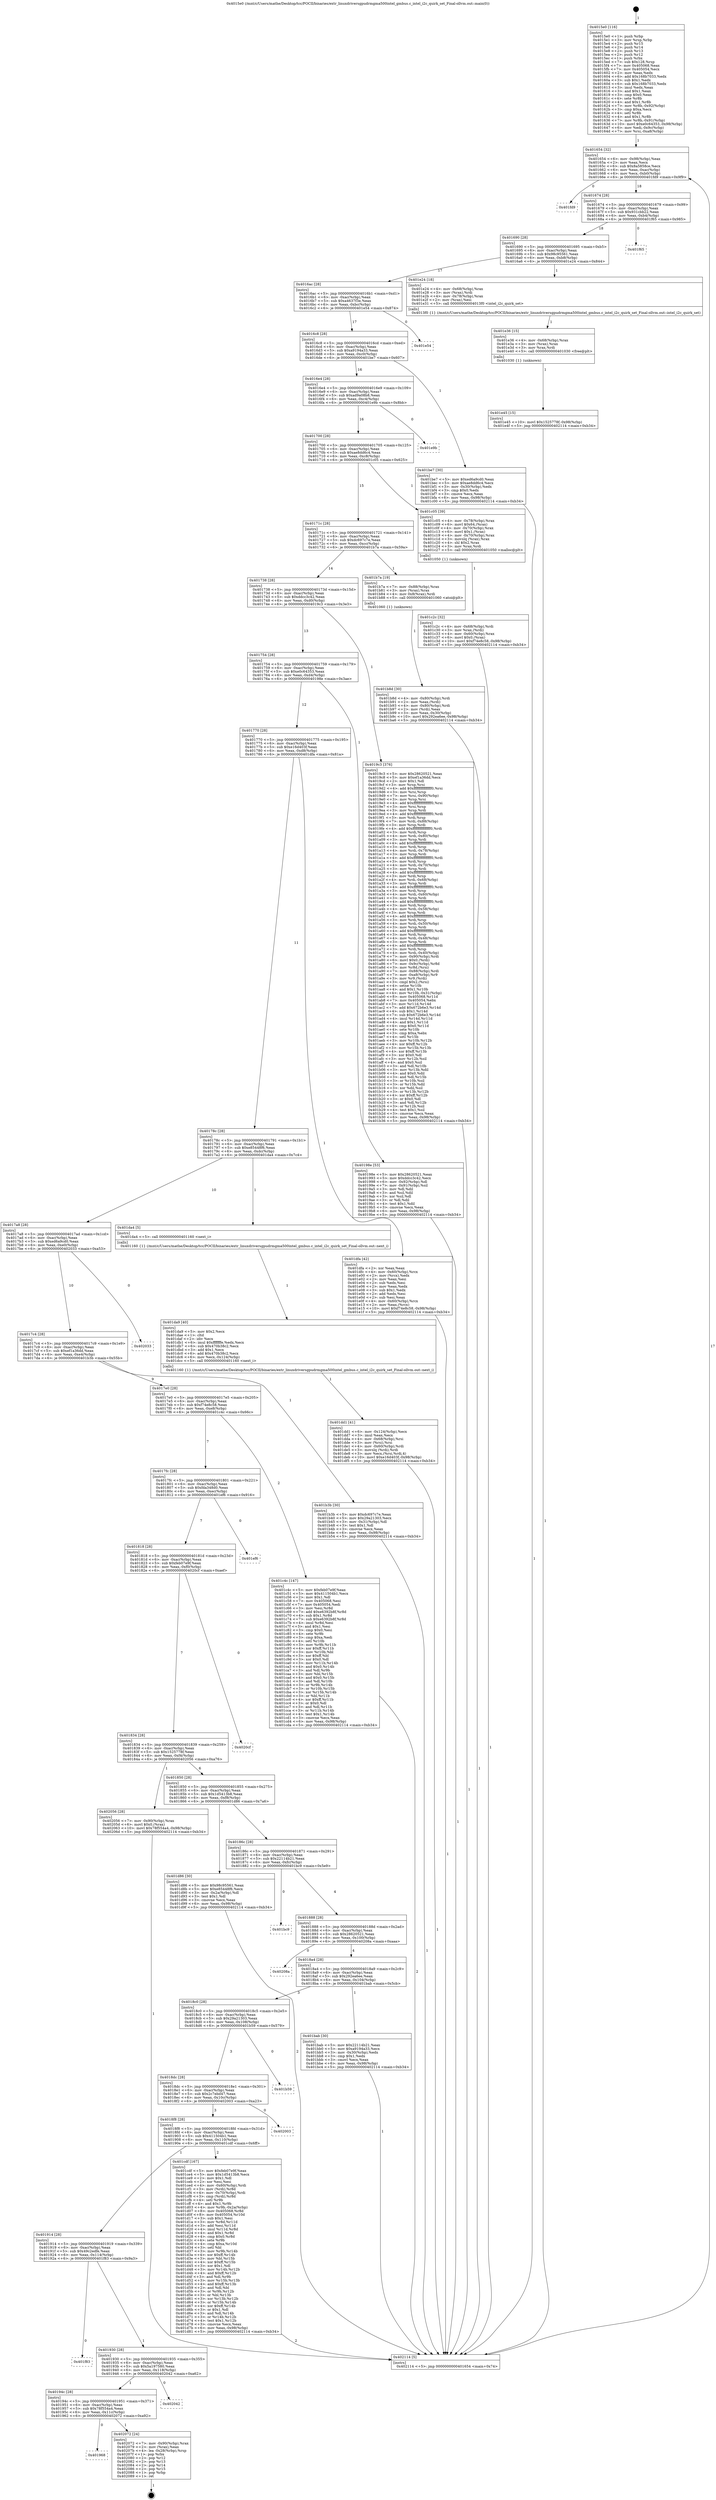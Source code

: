 digraph "0x4015e0" {
  label = "0x4015e0 (/mnt/c/Users/mathe/Desktop/tcc/POCII/binaries/extr_linuxdriversgpudrmgma500intel_gmbus.c_intel_i2c_quirk_set_Final-ollvm.out::main(0))"
  labelloc = "t"
  node[shape=record]

  Entry [label="",width=0.3,height=0.3,shape=circle,fillcolor=black,style=filled]
  "0x401654" [label="{
     0x401654 [32]\l
     | [instrs]\l
     &nbsp;&nbsp;0x401654 \<+6\>: mov -0x98(%rbp),%eax\l
     &nbsp;&nbsp;0x40165a \<+2\>: mov %eax,%ecx\l
     &nbsp;&nbsp;0x40165c \<+6\>: sub $0x8a5858ce,%ecx\l
     &nbsp;&nbsp;0x401662 \<+6\>: mov %eax,-0xac(%rbp)\l
     &nbsp;&nbsp;0x401668 \<+6\>: mov %ecx,-0xb0(%rbp)\l
     &nbsp;&nbsp;0x40166e \<+6\>: je 0000000000401fd9 \<main+0x9f9\>\l
  }"]
  "0x401fd9" [label="{
     0x401fd9\l
  }", style=dashed]
  "0x401674" [label="{
     0x401674 [28]\l
     | [instrs]\l
     &nbsp;&nbsp;0x401674 \<+5\>: jmp 0000000000401679 \<main+0x99\>\l
     &nbsp;&nbsp;0x401679 \<+6\>: mov -0xac(%rbp),%eax\l
     &nbsp;&nbsp;0x40167f \<+5\>: sub $0x931cbb22,%eax\l
     &nbsp;&nbsp;0x401684 \<+6\>: mov %eax,-0xb4(%rbp)\l
     &nbsp;&nbsp;0x40168a \<+6\>: je 0000000000401f65 \<main+0x985\>\l
  }"]
  Exit [label="",width=0.3,height=0.3,shape=circle,fillcolor=black,style=filled,peripheries=2]
  "0x401f65" [label="{
     0x401f65\l
  }", style=dashed]
  "0x401690" [label="{
     0x401690 [28]\l
     | [instrs]\l
     &nbsp;&nbsp;0x401690 \<+5\>: jmp 0000000000401695 \<main+0xb5\>\l
     &nbsp;&nbsp;0x401695 \<+6\>: mov -0xac(%rbp),%eax\l
     &nbsp;&nbsp;0x40169b \<+5\>: sub $0x98c95561,%eax\l
     &nbsp;&nbsp;0x4016a0 \<+6\>: mov %eax,-0xb8(%rbp)\l
     &nbsp;&nbsp;0x4016a6 \<+6\>: je 0000000000401e24 \<main+0x844\>\l
  }"]
  "0x401968" [label="{
     0x401968\l
  }", style=dashed]
  "0x401e24" [label="{
     0x401e24 [18]\l
     | [instrs]\l
     &nbsp;&nbsp;0x401e24 \<+4\>: mov -0x68(%rbp),%rax\l
     &nbsp;&nbsp;0x401e28 \<+3\>: mov (%rax),%rdi\l
     &nbsp;&nbsp;0x401e2b \<+4\>: mov -0x78(%rbp),%rax\l
     &nbsp;&nbsp;0x401e2f \<+2\>: mov (%rax),%esi\l
     &nbsp;&nbsp;0x401e31 \<+5\>: call 00000000004013f0 \<intel_i2c_quirk_set\>\l
     | [calls]\l
     &nbsp;&nbsp;0x4013f0 \{1\} (/mnt/c/Users/mathe/Desktop/tcc/POCII/binaries/extr_linuxdriversgpudrmgma500intel_gmbus.c_intel_i2c_quirk_set_Final-ollvm.out::intel_i2c_quirk_set)\l
  }"]
  "0x4016ac" [label="{
     0x4016ac [28]\l
     | [instrs]\l
     &nbsp;&nbsp;0x4016ac \<+5\>: jmp 00000000004016b1 \<main+0xd1\>\l
     &nbsp;&nbsp;0x4016b1 \<+6\>: mov -0xac(%rbp),%eax\l
     &nbsp;&nbsp;0x4016b7 \<+5\>: sub $0xa4637f3e,%eax\l
     &nbsp;&nbsp;0x4016bc \<+6\>: mov %eax,-0xbc(%rbp)\l
     &nbsp;&nbsp;0x4016c2 \<+6\>: je 0000000000401e54 \<main+0x874\>\l
  }"]
  "0x402072" [label="{
     0x402072 [24]\l
     | [instrs]\l
     &nbsp;&nbsp;0x402072 \<+7\>: mov -0x90(%rbp),%rax\l
     &nbsp;&nbsp;0x402079 \<+2\>: mov (%rax),%eax\l
     &nbsp;&nbsp;0x40207b \<+4\>: lea -0x28(%rbp),%rsp\l
     &nbsp;&nbsp;0x40207f \<+1\>: pop %rbx\l
     &nbsp;&nbsp;0x402080 \<+2\>: pop %r12\l
     &nbsp;&nbsp;0x402082 \<+2\>: pop %r13\l
     &nbsp;&nbsp;0x402084 \<+2\>: pop %r14\l
     &nbsp;&nbsp;0x402086 \<+2\>: pop %r15\l
     &nbsp;&nbsp;0x402088 \<+1\>: pop %rbp\l
     &nbsp;&nbsp;0x402089 \<+1\>: ret\l
  }"]
  "0x401e54" [label="{
     0x401e54\l
  }", style=dashed]
  "0x4016c8" [label="{
     0x4016c8 [28]\l
     | [instrs]\l
     &nbsp;&nbsp;0x4016c8 \<+5\>: jmp 00000000004016cd \<main+0xed\>\l
     &nbsp;&nbsp;0x4016cd \<+6\>: mov -0xac(%rbp),%eax\l
     &nbsp;&nbsp;0x4016d3 \<+5\>: sub $0xa9194a33,%eax\l
     &nbsp;&nbsp;0x4016d8 \<+6\>: mov %eax,-0xc0(%rbp)\l
     &nbsp;&nbsp;0x4016de \<+6\>: je 0000000000401be7 \<main+0x607\>\l
  }"]
  "0x40194c" [label="{
     0x40194c [28]\l
     | [instrs]\l
     &nbsp;&nbsp;0x40194c \<+5\>: jmp 0000000000401951 \<main+0x371\>\l
     &nbsp;&nbsp;0x401951 \<+6\>: mov -0xac(%rbp),%eax\l
     &nbsp;&nbsp;0x401957 \<+5\>: sub $0x78f554a4,%eax\l
     &nbsp;&nbsp;0x40195c \<+6\>: mov %eax,-0x11c(%rbp)\l
     &nbsp;&nbsp;0x401962 \<+6\>: je 0000000000402072 \<main+0xa92\>\l
  }"]
  "0x401be7" [label="{
     0x401be7 [30]\l
     | [instrs]\l
     &nbsp;&nbsp;0x401be7 \<+5\>: mov $0xed6a9cd0,%eax\l
     &nbsp;&nbsp;0x401bec \<+5\>: mov $0xae8dd6c4,%ecx\l
     &nbsp;&nbsp;0x401bf1 \<+3\>: mov -0x30(%rbp),%edx\l
     &nbsp;&nbsp;0x401bf4 \<+3\>: cmp $0x0,%edx\l
     &nbsp;&nbsp;0x401bf7 \<+3\>: cmove %ecx,%eax\l
     &nbsp;&nbsp;0x401bfa \<+6\>: mov %eax,-0x98(%rbp)\l
     &nbsp;&nbsp;0x401c00 \<+5\>: jmp 0000000000402114 \<main+0xb34\>\l
  }"]
  "0x4016e4" [label="{
     0x4016e4 [28]\l
     | [instrs]\l
     &nbsp;&nbsp;0x4016e4 \<+5\>: jmp 00000000004016e9 \<main+0x109\>\l
     &nbsp;&nbsp;0x4016e9 \<+6\>: mov -0xac(%rbp),%eax\l
     &nbsp;&nbsp;0x4016ef \<+5\>: sub $0xad9a08b8,%eax\l
     &nbsp;&nbsp;0x4016f4 \<+6\>: mov %eax,-0xc4(%rbp)\l
     &nbsp;&nbsp;0x4016fa \<+6\>: je 0000000000401e9b \<main+0x8bb\>\l
  }"]
  "0x402042" [label="{
     0x402042\l
  }", style=dashed]
  "0x401e9b" [label="{
     0x401e9b\l
  }", style=dashed]
  "0x401700" [label="{
     0x401700 [28]\l
     | [instrs]\l
     &nbsp;&nbsp;0x401700 \<+5\>: jmp 0000000000401705 \<main+0x125\>\l
     &nbsp;&nbsp;0x401705 \<+6\>: mov -0xac(%rbp),%eax\l
     &nbsp;&nbsp;0x40170b \<+5\>: sub $0xae8dd6c4,%eax\l
     &nbsp;&nbsp;0x401710 \<+6\>: mov %eax,-0xc8(%rbp)\l
     &nbsp;&nbsp;0x401716 \<+6\>: je 0000000000401c05 \<main+0x625\>\l
  }"]
  "0x401930" [label="{
     0x401930 [28]\l
     | [instrs]\l
     &nbsp;&nbsp;0x401930 \<+5\>: jmp 0000000000401935 \<main+0x355\>\l
     &nbsp;&nbsp;0x401935 \<+6\>: mov -0xac(%rbp),%eax\l
     &nbsp;&nbsp;0x40193b \<+5\>: sub $0x5a197580,%eax\l
     &nbsp;&nbsp;0x401940 \<+6\>: mov %eax,-0x118(%rbp)\l
     &nbsp;&nbsp;0x401946 \<+6\>: je 0000000000402042 \<main+0xa62\>\l
  }"]
  "0x401c05" [label="{
     0x401c05 [39]\l
     | [instrs]\l
     &nbsp;&nbsp;0x401c05 \<+4\>: mov -0x78(%rbp),%rax\l
     &nbsp;&nbsp;0x401c09 \<+6\>: movl $0x64,(%rax)\l
     &nbsp;&nbsp;0x401c0f \<+4\>: mov -0x70(%rbp),%rax\l
     &nbsp;&nbsp;0x401c13 \<+6\>: movl $0x1,(%rax)\l
     &nbsp;&nbsp;0x401c19 \<+4\>: mov -0x70(%rbp),%rax\l
     &nbsp;&nbsp;0x401c1d \<+3\>: movslq (%rax),%rax\l
     &nbsp;&nbsp;0x401c20 \<+4\>: shl $0x2,%rax\l
     &nbsp;&nbsp;0x401c24 \<+3\>: mov %rax,%rdi\l
     &nbsp;&nbsp;0x401c27 \<+5\>: call 0000000000401050 \<malloc@plt\>\l
     | [calls]\l
     &nbsp;&nbsp;0x401050 \{1\} (unknown)\l
  }"]
  "0x40171c" [label="{
     0x40171c [28]\l
     | [instrs]\l
     &nbsp;&nbsp;0x40171c \<+5\>: jmp 0000000000401721 \<main+0x141\>\l
     &nbsp;&nbsp;0x401721 \<+6\>: mov -0xac(%rbp),%eax\l
     &nbsp;&nbsp;0x401727 \<+5\>: sub $0xdc697c7e,%eax\l
     &nbsp;&nbsp;0x40172c \<+6\>: mov %eax,-0xcc(%rbp)\l
     &nbsp;&nbsp;0x401732 \<+6\>: je 0000000000401b7a \<main+0x59a\>\l
  }"]
  "0x401f83" [label="{
     0x401f83\l
  }", style=dashed]
  "0x401b7a" [label="{
     0x401b7a [19]\l
     | [instrs]\l
     &nbsp;&nbsp;0x401b7a \<+7\>: mov -0x88(%rbp),%rax\l
     &nbsp;&nbsp;0x401b81 \<+3\>: mov (%rax),%rax\l
     &nbsp;&nbsp;0x401b84 \<+4\>: mov 0x8(%rax),%rdi\l
     &nbsp;&nbsp;0x401b88 \<+5\>: call 0000000000401060 \<atoi@plt\>\l
     | [calls]\l
     &nbsp;&nbsp;0x401060 \{1\} (unknown)\l
  }"]
  "0x401738" [label="{
     0x401738 [28]\l
     | [instrs]\l
     &nbsp;&nbsp;0x401738 \<+5\>: jmp 000000000040173d \<main+0x15d\>\l
     &nbsp;&nbsp;0x40173d \<+6\>: mov -0xac(%rbp),%eax\l
     &nbsp;&nbsp;0x401743 \<+5\>: sub $0xddcc3c42,%eax\l
     &nbsp;&nbsp;0x401748 \<+6\>: mov %eax,-0xd0(%rbp)\l
     &nbsp;&nbsp;0x40174e \<+6\>: je 00000000004019c3 \<main+0x3e3\>\l
  }"]
  "0x401e45" [label="{
     0x401e45 [15]\l
     | [instrs]\l
     &nbsp;&nbsp;0x401e45 \<+10\>: movl $0x1525778f,-0x98(%rbp)\l
     &nbsp;&nbsp;0x401e4f \<+5\>: jmp 0000000000402114 \<main+0xb34\>\l
  }"]
  "0x4019c3" [label="{
     0x4019c3 [376]\l
     | [instrs]\l
     &nbsp;&nbsp;0x4019c3 \<+5\>: mov $0x28620521,%eax\l
     &nbsp;&nbsp;0x4019c8 \<+5\>: mov $0xef1a36dd,%ecx\l
     &nbsp;&nbsp;0x4019cd \<+2\>: mov $0x1,%dl\l
     &nbsp;&nbsp;0x4019cf \<+3\>: mov %rsp,%rsi\l
     &nbsp;&nbsp;0x4019d2 \<+4\>: add $0xfffffffffffffff0,%rsi\l
     &nbsp;&nbsp;0x4019d6 \<+3\>: mov %rsi,%rsp\l
     &nbsp;&nbsp;0x4019d9 \<+7\>: mov %rsi,-0x90(%rbp)\l
     &nbsp;&nbsp;0x4019e0 \<+3\>: mov %rsp,%rsi\l
     &nbsp;&nbsp;0x4019e3 \<+4\>: add $0xfffffffffffffff0,%rsi\l
     &nbsp;&nbsp;0x4019e7 \<+3\>: mov %rsi,%rsp\l
     &nbsp;&nbsp;0x4019ea \<+3\>: mov %rsp,%rdi\l
     &nbsp;&nbsp;0x4019ed \<+4\>: add $0xfffffffffffffff0,%rdi\l
     &nbsp;&nbsp;0x4019f1 \<+3\>: mov %rdi,%rsp\l
     &nbsp;&nbsp;0x4019f4 \<+7\>: mov %rdi,-0x88(%rbp)\l
     &nbsp;&nbsp;0x4019fb \<+3\>: mov %rsp,%rdi\l
     &nbsp;&nbsp;0x4019fe \<+4\>: add $0xfffffffffffffff0,%rdi\l
     &nbsp;&nbsp;0x401a02 \<+3\>: mov %rdi,%rsp\l
     &nbsp;&nbsp;0x401a05 \<+4\>: mov %rdi,-0x80(%rbp)\l
     &nbsp;&nbsp;0x401a09 \<+3\>: mov %rsp,%rdi\l
     &nbsp;&nbsp;0x401a0c \<+4\>: add $0xfffffffffffffff0,%rdi\l
     &nbsp;&nbsp;0x401a10 \<+3\>: mov %rdi,%rsp\l
     &nbsp;&nbsp;0x401a13 \<+4\>: mov %rdi,-0x78(%rbp)\l
     &nbsp;&nbsp;0x401a17 \<+3\>: mov %rsp,%rdi\l
     &nbsp;&nbsp;0x401a1a \<+4\>: add $0xfffffffffffffff0,%rdi\l
     &nbsp;&nbsp;0x401a1e \<+3\>: mov %rdi,%rsp\l
     &nbsp;&nbsp;0x401a21 \<+4\>: mov %rdi,-0x70(%rbp)\l
     &nbsp;&nbsp;0x401a25 \<+3\>: mov %rsp,%rdi\l
     &nbsp;&nbsp;0x401a28 \<+4\>: add $0xfffffffffffffff0,%rdi\l
     &nbsp;&nbsp;0x401a2c \<+3\>: mov %rdi,%rsp\l
     &nbsp;&nbsp;0x401a2f \<+4\>: mov %rdi,-0x68(%rbp)\l
     &nbsp;&nbsp;0x401a33 \<+3\>: mov %rsp,%rdi\l
     &nbsp;&nbsp;0x401a36 \<+4\>: add $0xfffffffffffffff0,%rdi\l
     &nbsp;&nbsp;0x401a3a \<+3\>: mov %rdi,%rsp\l
     &nbsp;&nbsp;0x401a3d \<+4\>: mov %rdi,-0x60(%rbp)\l
     &nbsp;&nbsp;0x401a41 \<+3\>: mov %rsp,%rdi\l
     &nbsp;&nbsp;0x401a44 \<+4\>: add $0xfffffffffffffff0,%rdi\l
     &nbsp;&nbsp;0x401a48 \<+3\>: mov %rdi,%rsp\l
     &nbsp;&nbsp;0x401a4b \<+4\>: mov %rdi,-0x58(%rbp)\l
     &nbsp;&nbsp;0x401a4f \<+3\>: mov %rsp,%rdi\l
     &nbsp;&nbsp;0x401a52 \<+4\>: add $0xfffffffffffffff0,%rdi\l
     &nbsp;&nbsp;0x401a56 \<+3\>: mov %rdi,%rsp\l
     &nbsp;&nbsp;0x401a59 \<+4\>: mov %rdi,-0x50(%rbp)\l
     &nbsp;&nbsp;0x401a5d \<+3\>: mov %rsp,%rdi\l
     &nbsp;&nbsp;0x401a60 \<+4\>: add $0xfffffffffffffff0,%rdi\l
     &nbsp;&nbsp;0x401a64 \<+3\>: mov %rdi,%rsp\l
     &nbsp;&nbsp;0x401a67 \<+4\>: mov %rdi,-0x48(%rbp)\l
     &nbsp;&nbsp;0x401a6b \<+3\>: mov %rsp,%rdi\l
     &nbsp;&nbsp;0x401a6e \<+4\>: add $0xfffffffffffffff0,%rdi\l
     &nbsp;&nbsp;0x401a72 \<+3\>: mov %rdi,%rsp\l
     &nbsp;&nbsp;0x401a75 \<+4\>: mov %rdi,-0x40(%rbp)\l
     &nbsp;&nbsp;0x401a79 \<+7\>: mov -0x90(%rbp),%rdi\l
     &nbsp;&nbsp;0x401a80 \<+6\>: movl $0x0,(%rdi)\l
     &nbsp;&nbsp;0x401a86 \<+7\>: mov -0x9c(%rbp),%r8d\l
     &nbsp;&nbsp;0x401a8d \<+3\>: mov %r8d,(%rsi)\l
     &nbsp;&nbsp;0x401a90 \<+7\>: mov -0x88(%rbp),%rdi\l
     &nbsp;&nbsp;0x401a97 \<+7\>: mov -0xa8(%rbp),%r9\l
     &nbsp;&nbsp;0x401a9e \<+3\>: mov %r9,(%rdi)\l
     &nbsp;&nbsp;0x401aa1 \<+3\>: cmpl $0x2,(%rsi)\l
     &nbsp;&nbsp;0x401aa4 \<+4\>: setne %r10b\l
     &nbsp;&nbsp;0x401aa8 \<+4\>: and $0x1,%r10b\l
     &nbsp;&nbsp;0x401aac \<+4\>: mov %r10b,-0x31(%rbp)\l
     &nbsp;&nbsp;0x401ab0 \<+8\>: mov 0x405068,%r11d\l
     &nbsp;&nbsp;0x401ab8 \<+7\>: mov 0x405054,%ebx\l
     &nbsp;&nbsp;0x401abf \<+3\>: mov %r11d,%r14d\l
     &nbsp;&nbsp;0x401ac2 \<+7\>: add $0x672b6e3,%r14d\l
     &nbsp;&nbsp;0x401ac9 \<+4\>: sub $0x1,%r14d\l
     &nbsp;&nbsp;0x401acd \<+7\>: sub $0x672b6e3,%r14d\l
     &nbsp;&nbsp;0x401ad4 \<+4\>: imul %r14d,%r11d\l
     &nbsp;&nbsp;0x401ad8 \<+4\>: and $0x1,%r11d\l
     &nbsp;&nbsp;0x401adc \<+4\>: cmp $0x0,%r11d\l
     &nbsp;&nbsp;0x401ae0 \<+4\>: sete %r10b\l
     &nbsp;&nbsp;0x401ae4 \<+3\>: cmp $0xa,%ebx\l
     &nbsp;&nbsp;0x401ae7 \<+4\>: setl %r15b\l
     &nbsp;&nbsp;0x401aeb \<+3\>: mov %r10b,%r12b\l
     &nbsp;&nbsp;0x401aee \<+4\>: xor $0xff,%r12b\l
     &nbsp;&nbsp;0x401af2 \<+3\>: mov %r15b,%r13b\l
     &nbsp;&nbsp;0x401af5 \<+4\>: xor $0xff,%r13b\l
     &nbsp;&nbsp;0x401af9 \<+3\>: xor $0x0,%dl\l
     &nbsp;&nbsp;0x401afc \<+3\>: mov %r12b,%sil\l
     &nbsp;&nbsp;0x401aff \<+4\>: and $0x0,%sil\l
     &nbsp;&nbsp;0x401b03 \<+3\>: and %dl,%r10b\l
     &nbsp;&nbsp;0x401b06 \<+3\>: mov %r13b,%dil\l
     &nbsp;&nbsp;0x401b09 \<+4\>: and $0x0,%dil\l
     &nbsp;&nbsp;0x401b0d \<+3\>: and %dl,%r15b\l
     &nbsp;&nbsp;0x401b10 \<+3\>: or %r10b,%sil\l
     &nbsp;&nbsp;0x401b13 \<+3\>: or %r15b,%dil\l
     &nbsp;&nbsp;0x401b16 \<+3\>: xor %dil,%sil\l
     &nbsp;&nbsp;0x401b19 \<+3\>: or %r13b,%r12b\l
     &nbsp;&nbsp;0x401b1c \<+4\>: xor $0xff,%r12b\l
     &nbsp;&nbsp;0x401b20 \<+3\>: or $0x0,%dl\l
     &nbsp;&nbsp;0x401b23 \<+3\>: and %dl,%r12b\l
     &nbsp;&nbsp;0x401b26 \<+3\>: or %r12b,%sil\l
     &nbsp;&nbsp;0x401b29 \<+4\>: test $0x1,%sil\l
     &nbsp;&nbsp;0x401b2d \<+3\>: cmovne %ecx,%eax\l
     &nbsp;&nbsp;0x401b30 \<+6\>: mov %eax,-0x98(%rbp)\l
     &nbsp;&nbsp;0x401b36 \<+5\>: jmp 0000000000402114 \<main+0xb34\>\l
  }"]
  "0x401754" [label="{
     0x401754 [28]\l
     | [instrs]\l
     &nbsp;&nbsp;0x401754 \<+5\>: jmp 0000000000401759 \<main+0x179\>\l
     &nbsp;&nbsp;0x401759 \<+6\>: mov -0xac(%rbp),%eax\l
     &nbsp;&nbsp;0x40175f \<+5\>: sub $0xe0c64353,%eax\l
     &nbsp;&nbsp;0x401764 \<+6\>: mov %eax,-0xd4(%rbp)\l
     &nbsp;&nbsp;0x40176a \<+6\>: je 000000000040198e \<main+0x3ae\>\l
  }"]
  "0x401e36" [label="{
     0x401e36 [15]\l
     | [instrs]\l
     &nbsp;&nbsp;0x401e36 \<+4\>: mov -0x68(%rbp),%rax\l
     &nbsp;&nbsp;0x401e3a \<+3\>: mov (%rax),%rax\l
     &nbsp;&nbsp;0x401e3d \<+3\>: mov %rax,%rdi\l
     &nbsp;&nbsp;0x401e40 \<+5\>: call 0000000000401030 \<free@plt\>\l
     | [calls]\l
     &nbsp;&nbsp;0x401030 \{1\} (unknown)\l
  }"]
  "0x40198e" [label="{
     0x40198e [53]\l
     | [instrs]\l
     &nbsp;&nbsp;0x40198e \<+5\>: mov $0x28620521,%eax\l
     &nbsp;&nbsp;0x401993 \<+5\>: mov $0xddcc3c42,%ecx\l
     &nbsp;&nbsp;0x401998 \<+6\>: mov -0x92(%rbp),%dl\l
     &nbsp;&nbsp;0x40199e \<+7\>: mov -0x91(%rbp),%sil\l
     &nbsp;&nbsp;0x4019a5 \<+3\>: mov %dl,%dil\l
     &nbsp;&nbsp;0x4019a8 \<+3\>: and %sil,%dil\l
     &nbsp;&nbsp;0x4019ab \<+3\>: xor %sil,%dl\l
     &nbsp;&nbsp;0x4019ae \<+3\>: or %dl,%dil\l
     &nbsp;&nbsp;0x4019b1 \<+4\>: test $0x1,%dil\l
     &nbsp;&nbsp;0x4019b5 \<+3\>: cmovne %ecx,%eax\l
     &nbsp;&nbsp;0x4019b8 \<+6\>: mov %eax,-0x98(%rbp)\l
     &nbsp;&nbsp;0x4019be \<+5\>: jmp 0000000000402114 \<main+0xb34\>\l
  }"]
  "0x401770" [label="{
     0x401770 [28]\l
     | [instrs]\l
     &nbsp;&nbsp;0x401770 \<+5\>: jmp 0000000000401775 \<main+0x195\>\l
     &nbsp;&nbsp;0x401775 \<+6\>: mov -0xac(%rbp),%eax\l
     &nbsp;&nbsp;0x40177b \<+5\>: sub $0xe16d403f,%eax\l
     &nbsp;&nbsp;0x401780 \<+6\>: mov %eax,-0xd8(%rbp)\l
     &nbsp;&nbsp;0x401786 \<+6\>: je 0000000000401dfa \<main+0x81a\>\l
  }"]
  "0x402114" [label="{
     0x402114 [5]\l
     | [instrs]\l
     &nbsp;&nbsp;0x402114 \<+5\>: jmp 0000000000401654 \<main+0x74\>\l
  }"]
  "0x4015e0" [label="{
     0x4015e0 [116]\l
     | [instrs]\l
     &nbsp;&nbsp;0x4015e0 \<+1\>: push %rbp\l
     &nbsp;&nbsp;0x4015e1 \<+3\>: mov %rsp,%rbp\l
     &nbsp;&nbsp;0x4015e4 \<+2\>: push %r15\l
     &nbsp;&nbsp;0x4015e6 \<+2\>: push %r14\l
     &nbsp;&nbsp;0x4015e8 \<+2\>: push %r13\l
     &nbsp;&nbsp;0x4015ea \<+2\>: push %r12\l
     &nbsp;&nbsp;0x4015ec \<+1\>: push %rbx\l
     &nbsp;&nbsp;0x4015ed \<+7\>: sub $0x128,%rsp\l
     &nbsp;&nbsp;0x4015f4 \<+7\>: mov 0x405068,%eax\l
     &nbsp;&nbsp;0x4015fb \<+7\>: mov 0x405054,%ecx\l
     &nbsp;&nbsp;0x401602 \<+2\>: mov %eax,%edx\l
     &nbsp;&nbsp;0x401604 \<+6\>: add $0x168b7033,%edx\l
     &nbsp;&nbsp;0x40160a \<+3\>: sub $0x1,%edx\l
     &nbsp;&nbsp;0x40160d \<+6\>: sub $0x168b7033,%edx\l
     &nbsp;&nbsp;0x401613 \<+3\>: imul %edx,%eax\l
     &nbsp;&nbsp;0x401616 \<+3\>: and $0x1,%eax\l
     &nbsp;&nbsp;0x401619 \<+3\>: cmp $0x0,%eax\l
     &nbsp;&nbsp;0x40161c \<+4\>: sete %r8b\l
     &nbsp;&nbsp;0x401620 \<+4\>: and $0x1,%r8b\l
     &nbsp;&nbsp;0x401624 \<+7\>: mov %r8b,-0x92(%rbp)\l
     &nbsp;&nbsp;0x40162b \<+3\>: cmp $0xa,%ecx\l
     &nbsp;&nbsp;0x40162e \<+4\>: setl %r8b\l
     &nbsp;&nbsp;0x401632 \<+4\>: and $0x1,%r8b\l
     &nbsp;&nbsp;0x401636 \<+7\>: mov %r8b,-0x91(%rbp)\l
     &nbsp;&nbsp;0x40163d \<+10\>: movl $0xe0c64353,-0x98(%rbp)\l
     &nbsp;&nbsp;0x401647 \<+6\>: mov %edi,-0x9c(%rbp)\l
     &nbsp;&nbsp;0x40164d \<+7\>: mov %rsi,-0xa8(%rbp)\l
  }"]
  "0x401dd1" [label="{
     0x401dd1 [41]\l
     | [instrs]\l
     &nbsp;&nbsp;0x401dd1 \<+6\>: mov -0x124(%rbp),%ecx\l
     &nbsp;&nbsp;0x401dd7 \<+3\>: imul %eax,%ecx\l
     &nbsp;&nbsp;0x401dda \<+4\>: mov -0x68(%rbp),%rsi\l
     &nbsp;&nbsp;0x401dde \<+3\>: mov (%rsi),%rsi\l
     &nbsp;&nbsp;0x401de1 \<+4\>: mov -0x60(%rbp),%rdi\l
     &nbsp;&nbsp;0x401de5 \<+3\>: movslq (%rdi),%rdi\l
     &nbsp;&nbsp;0x401de8 \<+3\>: mov %ecx,(%rsi,%rdi,4)\l
     &nbsp;&nbsp;0x401deb \<+10\>: movl $0xe16d403f,-0x98(%rbp)\l
     &nbsp;&nbsp;0x401df5 \<+5\>: jmp 0000000000402114 \<main+0xb34\>\l
  }"]
  "0x401da9" [label="{
     0x401da9 [40]\l
     | [instrs]\l
     &nbsp;&nbsp;0x401da9 \<+5\>: mov $0x2,%ecx\l
     &nbsp;&nbsp;0x401dae \<+1\>: cltd\l
     &nbsp;&nbsp;0x401daf \<+2\>: idiv %ecx\l
     &nbsp;&nbsp;0x401db1 \<+6\>: imul $0xfffffffe,%edx,%ecx\l
     &nbsp;&nbsp;0x401db7 \<+6\>: sub $0x470b38c2,%ecx\l
     &nbsp;&nbsp;0x401dbd \<+3\>: add $0x1,%ecx\l
     &nbsp;&nbsp;0x401dc0 \<+6\>: add $0x470b38c2,%ecx\l
     &nbsp;&nbsp;0x401dc6 \<+6\>: mov %ecx,-0x124(%rbp)\l
     &nbsp;&nbsp;0x401dcc \<+5\>: call 0000000000401160 \<next_i\>\l
     | [calls]\l
     &nbsp;&nbsp;0x401160 \{1\} (/mnt/c/Users/mathe/Desktop/tcc/POCII/binaries/extr_linuxdriversgpudrmgma500intel_gmbus.c_intel_i2c_quirk_set_Final-ollvm.out::next_i)\l
  }"]
  "0x401dfa" [label="{
     0x401dfa [42]\l
     | [instrs]\l
     &nbsp;&nbsp;0x401dfa \<+2\>: xor %eax,%eax\l
     &nbsp;&nbsp;0x401dfc \<+4\>: mov -0x60(%rbp),%rcx\l
     &nbsp;&nbsp;0x401e00 \<+2\>: mov (%rcx),%edx\l
     &nbsp;&nbsp;0x401e02 \<+2\>: mov %eax,%esi\l
     &nbsp;&nbsp;0x401e04 \<+2\>: sub %edx,%esi\l
     &nbsp;&nbsp;0x401e06 \<+2\>: mov %eax,%edx\l
     &nbsp;&nbsp;0x401e08 \<+3\>: sub $0x1,%edx\l
     &nbsp;&nbsp;0x401e0b \<+2\>: add %edx,%esi\l
     &nbsp;&nbsp;0x401e0d \<+2\>: sub %esi,%eax\l
     &nbsp;&nbsp;0x401e0f \<+4\>: mov -0x60(%rbp),%rcx\l
     &nbsp;&nbsp;0x401e13 \<+2\>: mov %eax,(%rcx)\l
     &nbsp;&nbsp;0x401e15 \<+10\>: movl $0xf74e8c58,-0x98(%rbp)\l
     &nbsp;&nbsp;0x401e1f \<+5\>: jmp 0000000000402114 \<main+0xb34\>\l
  }"]
  "0x40178c" [label="{
     0x40178c [28]\l
     | [instrs]\l
     &nbsp;&nbsp;0x40178c \<+5\>: jmp 0000000000401791 \<main+0x1b1\>\l
     &nbsp;&nbsp;0x401791 \<+6\>: mov -0xac(%rbp),%eax\l
     &nbsp;&nbsp;0x401797 \<+5\>: sub $0xe85448f6,%eax\l
     &nbsp;&nbsp;0x40179c \<+6\>: mov %eax,-0xdc(%rbp)\l
     &nbsp;&nbsp;0x4017a2 \<+6\>: je 0000000000401da4 \<main+0x7c4\>\l
  }"]
  "0x401914" [label="{
     0x401914 [28]\l
     | [instrs]\l
     &nbsp;&nbsp;0x401914 \<+5\>: jmp 0000000000401919 \<main+0x339\>\l
     &nbsp;&nbsp;0x401919 \<+6\>: mov -0xac(%rbp),%eax\l
     &nbsp;&nbsp;0x40191f \<+5\>: sub $0x49c2edfe,%eax\l
     &nbsp;&nbsp;0x401924 \<+6\>: mov %eax,-0x114(%rbp)\l
     &nbsp;&nbsp;0x40192a \<+6\>: je 0000000000401f83 \<main+0x9a3\>\l
  }"]
  "0x401da4" [label="{
     0x401da4 [5]\l
     | [instrs]\l
     &nbsp;&nbsp;0x401da4 \<+5\>: call 0000000000401160 \<next_i\>\l
     | [calls]\l
     &nbsp;&nbsp;0x401160 \{1\} (/mnt/c/Users/mathe/Desktop/tcc/POCII/binaries/extr_linuxdriversgpudrmgma500intel_gmbus.c_intel_i2c_quirk_set_Final-ollvm.out::next_i)\l
  }"]
  "0x4017a8" [label="{
     0x4017a8 [28]\l
     | [instrs]\l
     &nbsp;&nbsp;0x4017a8 \<+5\>: jmp 00000000004017ad \<main+0x1cd\>\l
     &nbsp;&nbsp;0x4017ad \<+6\>: mov -0xac(%rbp),%eax\l
     &nbsp;&nbsp;0x4017b3 \<+5\>: sub $0xed6a9cd0,%eax\l
     &nbsp;&nbsp;0x4017b8 \<+6\>: mov %eax,-0xe0(%rbp)\l
     &nbsp;&nbsp;0x4017be \<+6\>: je 0000000000402033 \<main+0xa53\>\l
  }"]
  "0x401cdf" [label="{
     0x401cdf [167]\l
     | [instrs]\l
     &nbsp;&nbsp;0x401cdf \<+5\>: mov $0xfeb07e9f,%eax\l
     &nbsp;&nbsp;0x401ce4 \<+5\>: mov $0x1d5413b8,%ecx\l
     &nbsp;&nbsp;0x401ce9 \<+2\>: mov $0x1,%dl\l
     &nbsp;&nbsp;0x401ceb \<+2\>: xor %esi,%esi\l
     &nbsp;&nbsp;0x401ced \<+4\>: mov -0x60(%rbp),%rdi\l
     &nbsp;&nbsp;0x401cf1 \<+3\>: mov (%rdi),%r8d\l
     &nbsp;&nbsp;0x401cf4 \<+4\>: mov -0x70(%rbp),%rdi\l
     &nbsp;&nbsp;0x401cf8 \<+3\>: cmp (%rdi),%r8d\l
     &nbsp;&nbsp;0x401cfb \<+4\>: setl %r9b\l
     &nbsp;&nbsp;0x401cff \<+4\>: and $0x1,%r9b\l
     &nbsp;&nbsp;0x401d03 \<+4\>: mov %r9b,-0x2a(%rbp)\l
     &nbsp;&nbsp;0x401d07 \<+8\>: mov 0x405068,%r8d\l
     &nbsp;&nbsp;0x401d0f \<+8\>: mov 0x405054,%r10d\l
     &nbsp;&nbsp;0x401d17 \<+3\>: sub $0x1,%esi\l
     &nbsp;&nbsp;0x401d1a \<+3\>: mov %r8d,%r11d\l
     &nbsp;&nbsp;0x401d1d \<+3\>: add %esi,%r11d\l
     &nbsp;&nbsp;0x401d20 \<+4\>: imul %r11d,%r8d\l
     &nbsp;&nbsp;0x401d24 \<+4\>: and $0x1,%r8d\l
     &nbsp;&nbsp;0x401d28 \<+4\>: cmp $0x0,%r8d\l
     &nbsp;&nbsp;0x401d2c \<+4\>: sete %r9b\l
     &nbsp;&nbsp;0x401d30 \<+4\>: cmp $0xa,%r10d\l
     &nbsp;&nbsp;0x401d34 \<+3\>: setl %bl\l
     &nbsp;&nbsp;0x401d37 \<+3\>: mov %r9b,%r14b\l
     &nbsp;&nbsp;0x401d3a \<+4\>: xor $0xff,%r14b\l
     &nbsp;&nbsp;0x401d3e \<+3\>: mov %bl,%r15b\l
     &nbsp;&nbsp;0x401d41 \<+4\>: xor $0xff,%r15b\l
     &nbsp;&nbsp;0x401d45 \<+3\>: xor $0x1,%dl\l
     &nbsp;&nbsp;0x401d48 \<+3\>: mov %r14b,%r12b\l
     &nbsp;&nbsp;0x401d4b \<+4\>: and $0xff,%r12b\l
     &nbsp;&nbsp;0x401d4f \<+3\>: and %dl,%r9b\l
     &nbsp;&nbsp;0x401d52 \<+3\>: mov %r15b,%r13b\l
     &nbsp;&nbsp;0x401d55 \<+4\>: and $0xff,%r13b\l
     &nbsp;&nbsp;0x401d59 \<+2\>: and %dl,%bl\l
     &nbsp;&nbsp;0x401d5b \<+3\>: or %r9b,%r12b\l
     &nbsp;&nbsp;0x401d5e \<+3\>: or %bl,%r13b\l
     &nbsp;&nbsp;0x401d61 \<+3\>: xor %r13b,%r12b\l
     &nbsp;&nbsp;0x401d64 \<+3\>: or %r15b,%r14b\l
     &nbsp;&nbsp;0x401d67 \<+4\>: xor $0xff,%r14b\l
     &nbsp;&nbsp;0x401d6b \<+3\>: or $0x1,%dl\l
     &nbsp;&nbsp;0x401d6e \<+3\>: and %dl,%r14b\l
     &nbsp;&nbsp;0x401d71 \<+3\>: or %r14b,%r12b\l
     &nbsp;&nbsp;0x401d74 \<+4\>: test $0x1,%r12b\l
     &nbsp;&nbsp;0x401d78 \<+3\>: cmovne %ecx,%eax\l
     &nbsp;&nbsp;0x401d7b \<+6\>: mov %eax,-0x98(%rbp)\l
     &nbsp;&nbsp;0x401d81 \<+5\>: jmp 0000000000402114 \<main+0xb34\>\l
  }"]
  "0x402033" [label="{
     0x402033\l
  }", style=dashed]
  "0x4017c4" [label="{
     0x4017c4 [28]\l
     | [instrs]\l
     &nbsp;&nbsp;0x4017c4 \<+5\>: jmp 00000000004017c9 \<main+0x1e9\>\l
     &nbsp;&nbsp;0x4017c9 \<+6\>: mov -0xac(%rbp),%eax\l
     &nbsp;&nbsp;0x4017cf \<+5\>: sub $0xef1a36dd,%eax\l
     &nbsp;&nbsp;0x4017d4 \<+6\>: mov %eax,-0xe4(%rbp)\l
     &nbsp;&nbsp;0x4017da \<+6\>: je 0000000000401b3b \<main+0x55b\>\l
  }"]
  "0x4018f8" [label="{
     0x4018f8 [28]\l
     | [instrs]\l
     &nbsp;&nbsp;0x4018f8 \<+5\>: jmp 00000000004018fd \<main+0x31d\>\l
     &nbsp;&nbsp;0x4018fd \<+6\>: mov -0xac(%rbp),%eax\l
     &nbsp;&nbsp;0x401903 \<+5\>: sub $0x411504b1,%eax\l
     &nbsp;&nbsp;0x401908 \<+6\>: mov %eax,-0x110(%rbp)\l
     &nbsp;&nbsp;0x40190e \<+6\>: je 0000000000401cdf \<main+0x6ff\>\l
  }"]
  "0x401b3b" [label="{
     0x401b3b [30]\l
     | [instrs]\l
     &nbsp;&nbsp;0x401b3b \<+5\>: mov $0xdc697c7e,%eax\l
     &nbsp;&nbsp;0x401b40 \<+5\>: mov $0x29a21303,%ecx\l
     &nbsp;&nbsp;0x401b45 \<+3\>: mov -0x31(%rbp),%dl\l
     &nbsp;&nbsp;0x401b48 \<+3\>: test $0x1,%dl\l
     &nbsp;&nbsp;0x401b4b \<+3\>: cmovne %ecx,%eax\l
     &nbsp;&nbsp;0x401b4e \<+6\>: mov %eax,-0x98(%rbp)\l
     &nbsp;&nbsp;0x401b54 \<+5\>: jmp 0000000000402114 \<main+0xb34\>\l
  }"]
  "0x4017e0" [label="{
     0x4017e0 [28]\l
     | [instrs]\l
     &nbsp;&nbsp;0x4017e0 \<+5\>: jmp 00000000004017e5 \<main+0x205\>\l
     &nbsp;&nbsp;0x4017e5 \<+6\>: mov -0xac(%rbp),%eax\l
     &nbsp;&nbsp;0x4017eb \<+5\>: sub $0xf74e8c58,%eax\l
     &nbsp;&nbsp;0x4017f0 \<+6\>: mov %eax,-0xe8(%rbp)\l
     &nbsp;&nbsp;0x4017f6 \<+6\>: je 0000000000401c4c \<main+0x66c\>\l
  }"]
  "0x401b8d" [label="{
     0x401b8d [30]\l
     | [instrs]\l
     &nbsp;&nbsp;0x401b8d \<+4\>: mov -0x80(%rbp),%rdi\l
     &nbsp;&nbsp;0x401b91 \<+2\>: mov %eax,(%rdi)\l
     &nbsp;&nbsp;0x401b93 \<+4\>: mov -0x80(%rbp),%rdi\l
     &nbsp;&nbsp;0x401b97 \<+2\>: mov (%rdi),%eax\l
     &nbsp;&nbsp;0x401b99 \<+3\>: mov %eax,-0x30(%rbp)\l
     &nbsp;&nbsp;0x401b9c \<+10\>: movl $0x292ea6ee,-0x98(%rbp)\l
     &nbsp;&nbsp;0x401ba6 \<+5\>: jmp 0000000000402114 \<main+0xb34\>\l
  }"]
  "0x402003" [label="{
     0x402003\l
  }", style=dashed]
  "0x401c4c" [label="{
     0x401c4c [147]\l
     | [instrs]\l
     &nbsp;&nbsp;0x401c4c \<+5\>: mov $0xfeb07e9f,%eax\l
     &nbsp;&nbsp;0x401c51 \<+5\>: mov $0x411504b1,%ecx\l
     &nbsp;&nbsp;0x401c56 \<+2\>: mov $0x1,%dl\l
     &nbsp;&nbsp;0x401c58 \<+7\>: mov 0x405068,%esi\l
     &nbsp;&nbsp;0x401c5f \<+7\>: mov 0x405054,%edi\l
     &nbsp;&nbsp;0x401c66 \<+3\>: mov %esi,%r8d\l
     &nbsp;&nbsp;0x401c69 \<+7\>: add $0xe6392b8f,%r8d\l
     &nbsp;&nbsp;0x401c70 \<+4\>: sub $0x1,%r8d\l
     &nbsp;&nbsp;0x401c74 \<+7\>: sub $0xe6392b8f,%r8d\l
     &nbsp;&nbsp;0x401c7b \<+4\>: imul %r8d,%esi\l
     &nbsp;&nbsp;0x401c7f \<+3\>: and $0x1,%esi\l
     &nbsp;&nbsp;0x401c82 \<+3\>: cmp $0x0,%esi\l
     &nbsp;&nbsp;0x401c85 \<+4\>: sete %r9b\l
     &nbsp;&nbsp;0x401c89 \<+3\>: cmp $0xa,%edi\l
     &nbsp;&nbsp;0x401c8c \<+4\>: setl %r10b\l
     &nbsp;&nbsp;0x401c90 \<+3\>: mov %r9b,%r11b\l
     &nbsp;&nbsp;0x401c93 \<+4\>: xor $0xff,%r11b\l
     &nbsp;&nbsp;0x401c97 \<+3\>: mov %r10b,%bl\l
     &nbsp;&nbsp;0x401c9a \<+3\>: xor $0xff,%bl\l
     &nbsp;&nbsp;0x401c9d \<+3\>: xor $0x0,%dl\l
     &nbsp;&nbsp;0x401ca0 \<+3\>: mov %r11b,%r14b\l
     &nbsp;&nbsp;0x401ca3 \<+4\>: and $0x0,%r14b\l
     &nbsp;&nbsp;0x401ca7 \<+3\>: and %dl,%r9b\l
     &nbsp;&nbsp;0x401caa \<+3\>: mov %bl,%r15b\l
     &nbsp;&nbsp;0x401cad \<+4\>: and $0x0,%r15b\l
     &nbsp;&nbsp;0x401cb1 \<+3\>: and %dl,%r10b\l
     &nbsp;&nbsp;0x401cb4 \<+3\>: or %r9b,%r14b\l
     &nbsp;&nbsp;0x401cb7 \<+3\>: or %r10b,%r15b\l
     &nbsp;&nbsp;0x401cba \<+3\>: xor %r15b,%r14b\l
     &nbsp;&nbsp;0x401cbd \<+3\>: or %bl,%r11b\l
     &nbsp;&nbsp;0x401cc0 \<+4\>: xor $0xff,%r11b\l
     &nbsp;&nbsp;0x401cc4 \<+3\>: or $0x0,%dl\l
     &nbsp;&nbsp;0x401cc7 \<+3\>: and %dl,%r11b\l
     &nbsp;&nbsp;0x401cca \<+3\>: or %r11b,%r14b\l
     &nbsp;&nbsp;0x401ccd \<+4\>: test $0x1,%r14b\l
     &nbsp;&nbsp;0x401cd1 \<+3\>: cmovne %ecx,%eax\l
     &nbsp;&nbsp;0x401cd4 \<+6\>: mov %eax,-0x98(%rbp)\l
     &nbsp;&nbsp;0x401cda \<+5\>: jmp 0000000000402114 \<main+0xb34\>\l
  }"]
  "0x4017fc" [label="{
     0x4017fc [28]\l
     | [instrs]\l
     &nbsp;&nbsp;0x4017fc \<+5\>: jmp 0000000000401801 \<main+0x221\>\l
     &nbsp;&nbsp;0x401801 \<+6\>: mov -0xac(%rbp),%eax\l
     &nbsp;&nbsp;0x401807 \<+5\>: sub $0xfda348d0,%eax\l
     &nbsp;&nbsp;0x40180c \<+6\>: mov %eax,-0xec(%rbp)\l
     &nbsp;&nbsp;0x401812 \<+6\>: je 0000000000401ef6 \<main+0x916\>\l
  }"]
  "0x4018dc" [label="{
     0x4018dc [28]\l
     | [instrs]\l
     &nbsp;&nbsp;0x4018dc \<+5\>: jmp 00000000004018e1 \<main+0x301\>\l
     &nbsp;&nbsp;0x4018e1 \<+6\>: mov -0xac(%rbp),%eax\l
     &nbsp;&nbsp;0x4018e7 \<+5\>: sub $0x2c7ebd47,%eax\l
     &nbsp;&nbsp;0x4018ec \<+6\>: mov %eax,-0x10c(%rbp)\l
     &nbsp;&nbsp;0x4018f2 \<+6\>: je 0000000000402003 \<main+0xa23\>\l
  }"]
  "0x401ef6" [label="{
     0x401ef6\l
  }", style=dashed]
  "0x401818" [label="{
     0x401818 [28]\l
     | [instrs]\l
     &nbsp;&nbsp;0x401818 \<+5\>: jmp 000000000040181d \<main+0x23d\>\l
     &nbsp;&nbsp;0x40181d \<+6\>: mov -0xac(%rbp),%eax\l
     &nbsp;&nbsp;0x401823 \<+5\>: sub $0xfeb07e9f,%eax\l
     &nbsp;&nbsp;0x401828 \<+6\>: mov %eax,-0xf0(%rbp)\l
     &nbsp;&nbsp;0x40182e \<+6\>: je 00000000004020cf \<main+0xaef\>\l
  }"]
  "0x401b59" [label="{
     0x401b59\l
  }", style=dashed]
  "0x4020cf" [label="{
     0x4020cf\l
  }", style=dashed]
  "0x401834" [label="{
     0x401834 [28]\l
     | [instrs]\l
     &nbsp;&nbsp;0x401834 \<+5\>: jmp 0000000000401839 \<main+0x259\>\l
     &nbsp;&nbsp;0x401839 \<+6\>: mov -0xac(%rbp),%eax\l
     &nbsp;&nbsp;0x40183f \<+5\>: sub $0x1525778f,%eax\l
     &nbsp;&nbsp;0x401844 \<+6\>: mov %eax,-0xf4(%rbp)\l
     &nbsp;&nbsp;0x40184a \<+6\>: je 0000000000402056 \<main+0xa76\>\l
  }"]
  "0x401c2c" [label="{
     0x401c2c [32]\l
     | [instrs]\l
     &nbsp;&nbsp;0x401c2c \<+4\>: mov -0x68(%rbp),%rdi\l
     &nbsp;&nbsp;0x401c30 \<+3\>: mov %rax,(%rdi)\l
     &nbsp;&nbsp;0x401c33 \<+4\>: mov -0x60(%rbp),%rax\l
     &nbsp;&nbsp;0x401c37 \<+6\>: movl $0x0,(%rax)\l
     &nbsp;&nbsp;0x401c3d \<+10\>: movl $0xf74e8c58,-0x98(%rbp)\l
     &nbsp;&nbsp;0x401c47 \<+5\>: jmp 0000000000402114 \<main+0xb34\>\l
  }"]
  "0x402056" [label="{
     0x402056 [28]\l
     | [instrs]\l
     &nbsp;&nbsp;0x402056 \<+7\>: mov -0x90(%rbp),%rax\l
     &nbsp;&nbsp;0x40205d \<+6\>: movl $0x0,(%rax)\l
     &nbsp;&nbsp;0x402063 \<+10\>: movl $0x78f554a4,-0x98(%rbp)\l
     &nbsp;&nbsp;0x40206d \<+5\>: jmp 0000000000402114 \<main+0xb34\>\l
  }"]
  "0x401850" [label="{
     0x401850 [28]\l
     | [instrs]\l
     &nbsp;&nbsp;0x401850 \<+5\>: jmp 0000000000401855 \<main+0x275\>\l
     &nbsp;&nbsp;0x401855 \<+6\>: mov -0xac(%rbp),%eax\l
     &nbsp;&nbsp;0x40185b \<+5\>: sub $0x1d5413b8,%eax\l
     &nbsp;&nbsp;0x401860 \<+6\>: mov %eax,-0xf8(%rbp)\l
     &nbsp;&nbsp;0x401866 \<+6\>: je 0000000000401d86 \<main+0x7a6\>\l
  }"]
  "0x4018c0" [label="{
     0x4018c0 [28]\l
     | [instrs]\l
     &nbsp;&nbsp;0x4018c0 \<+5\>: jmp 00000000004018c5 \<main+0x2e5\>\l
     &nbsp;&nbsp;0x4018c5 \<+6\>: mov -0xac(%rbp),%eax\l
     &nbsp;&nbsp;0x4018cb \<+5\>: sub $0x29a21303,%eax\l
     &nbsp;&nbsp;0x4018d0 \<+6\>: mov %eax,-0x108(%rbp)\l
     &nbsp;&nbsp;0x4018d6 \<+6\>: je 0000000000401b59 \<main+0x579\>\l
  }"]
  "0x401d86" [label="{
     0x401d86 [30]\l
     | [instrs]\l
     &nbsp;&nbsp;0x401d86 \<+5\>: mov $0x98c95561,%eax\l
     &nbsp;&nbsp;0x401d8b \<+5\>: mov $0xe85448f6,%ecx\l
     &nbsp;&nbsp;0x401d90 \<+3\>: mov -0x2a(%rbp),%dl\l
     &nbsp;&nbsp;0x401d93 \<+3\>: test $0x1,%dl\l
     &nbsp;&nbsp;0x401d96 \<+3\>: cmovne %ecx,%eax\l
     &nbsp;&nbsp;0x401d99 \<+6\>: mov %eax,-0x98(%rbp)\l
     &nbsp;&nbsp;0x401d9f \<+5\>: jmp 0000000000402114 \<main+0xb34\>\l
  }"]
  "0x40186c" [label="{
     0x40186c [28]\l
     | [instrs]\l
     &nbsp;&nbsp;0x40186c \<+5\>: jmp 0000000000401871 \<main+0x291\>\l
     &nbsp;&nbsp;0x401871 \<+6\>: mov -0xac(%rbp),%eax\l
     &nbsp;&nbsp;0x401877 \<+5\>: sub $0x22114b21,%eax\l
     &nbsp;&nbsp;0x40187c \<+6\>: mov %eax,-0xfc(%rbp)\l
     &nbsp;&nbsp;0x401882 \<+6\>: je 0000000000401bc9 \<main+0x5e9\>\l
  }"]
  "0x401bab" [label="{
     0x401bab [30]\l
     | [instrs]\l
     &nbsp;&nbsp;0x401bab \<+5\>: mov $0x22114b21,%eax\l
     &nbsp;&nbsp;0x401bb0 \<+5\>: mov $0xa9194a33,%ecx\l
     &nbsp;&nbsp;0x401bb5 \<+3\>: mov -0x30(%rbp),%edx\l
     &nbsp;&nbsp;0x401bb8 \<+3\>: cmp $0x1,%edx\l
     &nbsp;&nbsp;0x401bbb \<+3\>: cmovl %ecx,%eax\l
     &nbsp;&nbsp;0x401bbe \<+6\>: mov %eax,-0x98(%rbp)\l
     &nbsp;&nbsp;0x401bc4 \<+5\>: jmp 0000000000402114 \<main+0xb34\>\l
  }"]
  "0x401bc9" [label="{
     0x401bc9\l
  }", style=dashed]
  "0x401888" [label="{
     0x401888 [28]\l
     | [instrs]\l
     &nbsp;&nbsp;0x401888 \<+5\>: jmp 000000000040188d \<main+0x2ad\>\l
     &nbsp;&nbsp;0x40188d \<+6\>: mov -0xac(%rbp),%eax\l
     &nbsp;&nbsp;0x401893 \<+5\>: sub $0x28620521,%eax\l
     &nbsp;&nbsp;0x401898 \<+6\>: mov %eax,-0x100(%rbp)\l
     &nbsp;&nbsp;0x40189e \<+6\>: je 000000000040208a \<main+0xaaa\>\l
  }"]
  "0x4018a4" [label="{
     0x4018a4 [28]\l
     | [instrs]\l
     &nbsp;&nbsp;0x4018a4 \<+5\>: jmp 00000000004018a9 \<main+0x2c9\>\l
     &nbsp;&nbsp;0x4018a9 \<+6\>: mov -0xac(%rbp),%eax\l
     &nbsp;&nbsp;0x4018af \<+5\>: sub $0x292ea6ee,%eax\l
     &nbsp;&nbsp;0x4018b4 \<+6\>: mov %eax,-0x104(%rbp)\l
     &nbsp;&nbsp;0x4018ba \<+6\>: je 0000000000401bab \<main+0x5cb\>\l
  }"]
  "0x40208a" [label="{
     0x40208a\l
  }", style=dashed]
  Entry -> "0x4015e0" [label=" 1"]
  "0x401654" -> "0x401fd9" [label=" 0"]
  "0x401654" -> "0x401674" [label=" 18"]
  "0x402072" -> Exit [label=" 1"]
  "0x401674" -> "0x401f65" [label=" 0"]
  "0x401674" -> "0x401690" [label=" 18"]
  "0x40194c" -> "0x401968" [label=" 0"]
  "0x401690" -> "0x401e24" [label=" 1"]
  "0x401690" -> "0x4016ac" [label=" 17"]
  "0x40194c" -> "0x402072" [label=" 1"]
  "0x4016ac" -> "0x401e54" [label=" 0"]
  "0x4016ac" -> "0x4016c8" [label=" 17"]
  "0x401930" -> "0x40194c" [label=" 1"]
  "0x4016c8" -> "0x401be7" [label=" 1"]
  "0x4016c8" -> "0x4016e4" [label=" 16"]
  "0x401930" -> "0x402042" [label=" 0"]
  "0x4016e4" -> "0x401e9b" [label=" 0"]
  "0x4016e4" -> "0x401700" [label=" 16"]
  "0x401914" -> "0x401930" [label=" 1"]
  "0x401700" -> "0x401c05" [label=" 1"]
  "0x401700" -> "0x40171c" [label=" 15"]
  "0x401914" -> "0x401f83" [label=" 0"]
  "0x40171c" -> "0x401b7a" [label=" 1"]
  "0x40171c" -> "0x401738" [label=" 14"]
  "0x402056" -> "0x402114" [label=" 1"]
  "0x401738" -> "0x4019c3" [label=" 1"]
  "0x401738" -> "0x401754" [label=" 13"]
  "0x401e45" -> "0x402114" [label=" 1"]
  "0x401754" -> "0x40198e" [label=" 1"]
  "0x401754" -> "0x401770" [label=" 12"]
  "0x40198e" -> "0x402114" [label=" 1"]
  "0x4015e0" -> "0x401654" [label=" 1"]
  "0x402114" -> "0x401654" [label=" 17"]
  "0x401e36" -> "0x401e45" [label=" 1"]
  "0x4019c3" -> "0x402114" [label=" 1"]
  "0x401e24" -> "0x401e36" [label=" 1"]
  "0x401770" -> "0x401dfa" [label=" 1"]
  "0x401770" -> "0x40178c" [label=" 11"]
  "0x401dfa" -> "0x402114" [label=" 1"]
  "0x40178c" -> "0x401da4" [label=" 1"]
  "0x40178c" -> "0x4017a8" [label=" 10"]
  "0x401dd1" -> "0x402114" [label=" 1"]
  "0x4017a8" -> "0x402033" [label=" 0"]
  "0x4017a8" -> "0x4017c4" [label=" 10"]
  "0x401da9" -> "0x401dd1" [label=" 1"]
  "0x4017c4" -> "0x401b3b" [label=" 1"]
  "0x4017c4" -> "0x4017e0" [label=" 9"]
  "0x401b3b" -> "0x402114" [label=" 1"]
  "0x401b7a" -> "0x401b8d" [label=" 1"]
  "0x401b8d" -> "0x402114" [label=" 1"]
  "0x401d86" -> "0x402114" [label=" 2"]
  "0x4017e0" -> "0x401c4c" [label=" 2"]
  "0x4017e0" -> "0x4017fc" [label=" 7"]
  "0x401cdf" -> "0x402114" [label=" 2"]
  "0x4017fc" -> "0x401ef6" [label=" 0"]
  "0x4017fc" -> "0x401818" [label=" 7"]
  "0x4018f8" -> "0x401cdf" [label=" 2"]
  "0x401818" -> "0x4020cf" [label=" 0"]
  "0x401818" -> "0x401834" [label=" 7"]
  "0x401da4" -> "0x401da9" [label=" 1"]
  "0x401834" -> "0x402056" [label=" 1"]
  "0x401834" -> "0x401850" [label=" 6"]
  "0x4018dc" -> "0x402003" [label=" 0"]
  "0x401850" -> "0x401d86" [label=" 2"]
  "0x401850" -> "0x40186c" [label=" 4"]
  "0x4018f8" -> "0x401914" [label=" 1"]
  "0x40186c" -> "0x401bc9" [label=" 0"]
  "0x40186c" -> "0x401888" [label=" 4"]
  "0x4018c0" -> "0x4018dc" [label=" 3"]
  "0x401888" -> "0x40208a" [label=" 0"]
  "0x401888" -> "0x4018a4" [label=" 4"]
  "0x4018c0" -> "0x401b59" [label=" 0"]
  "0x4018a4" -> "0x401bab" [label=" 1"]
  "0x4018a4" -> "0x4018c0" [label=" 3"]
  "0x401bab" -> "0x402114" [label=" 1"]
  "0x401be7" -> "0x402114" [label=" 1"]
  "0x401c05" -> "0x401c2c" [label=" 1"]
  "0x401c2c" -> "0x402114" [label=" 1"]
  "0x401c4c" -> "0x402114" [label=" 2"]
  "0x4018dc" -> "0x4018f8" [label=" 3"]
}
